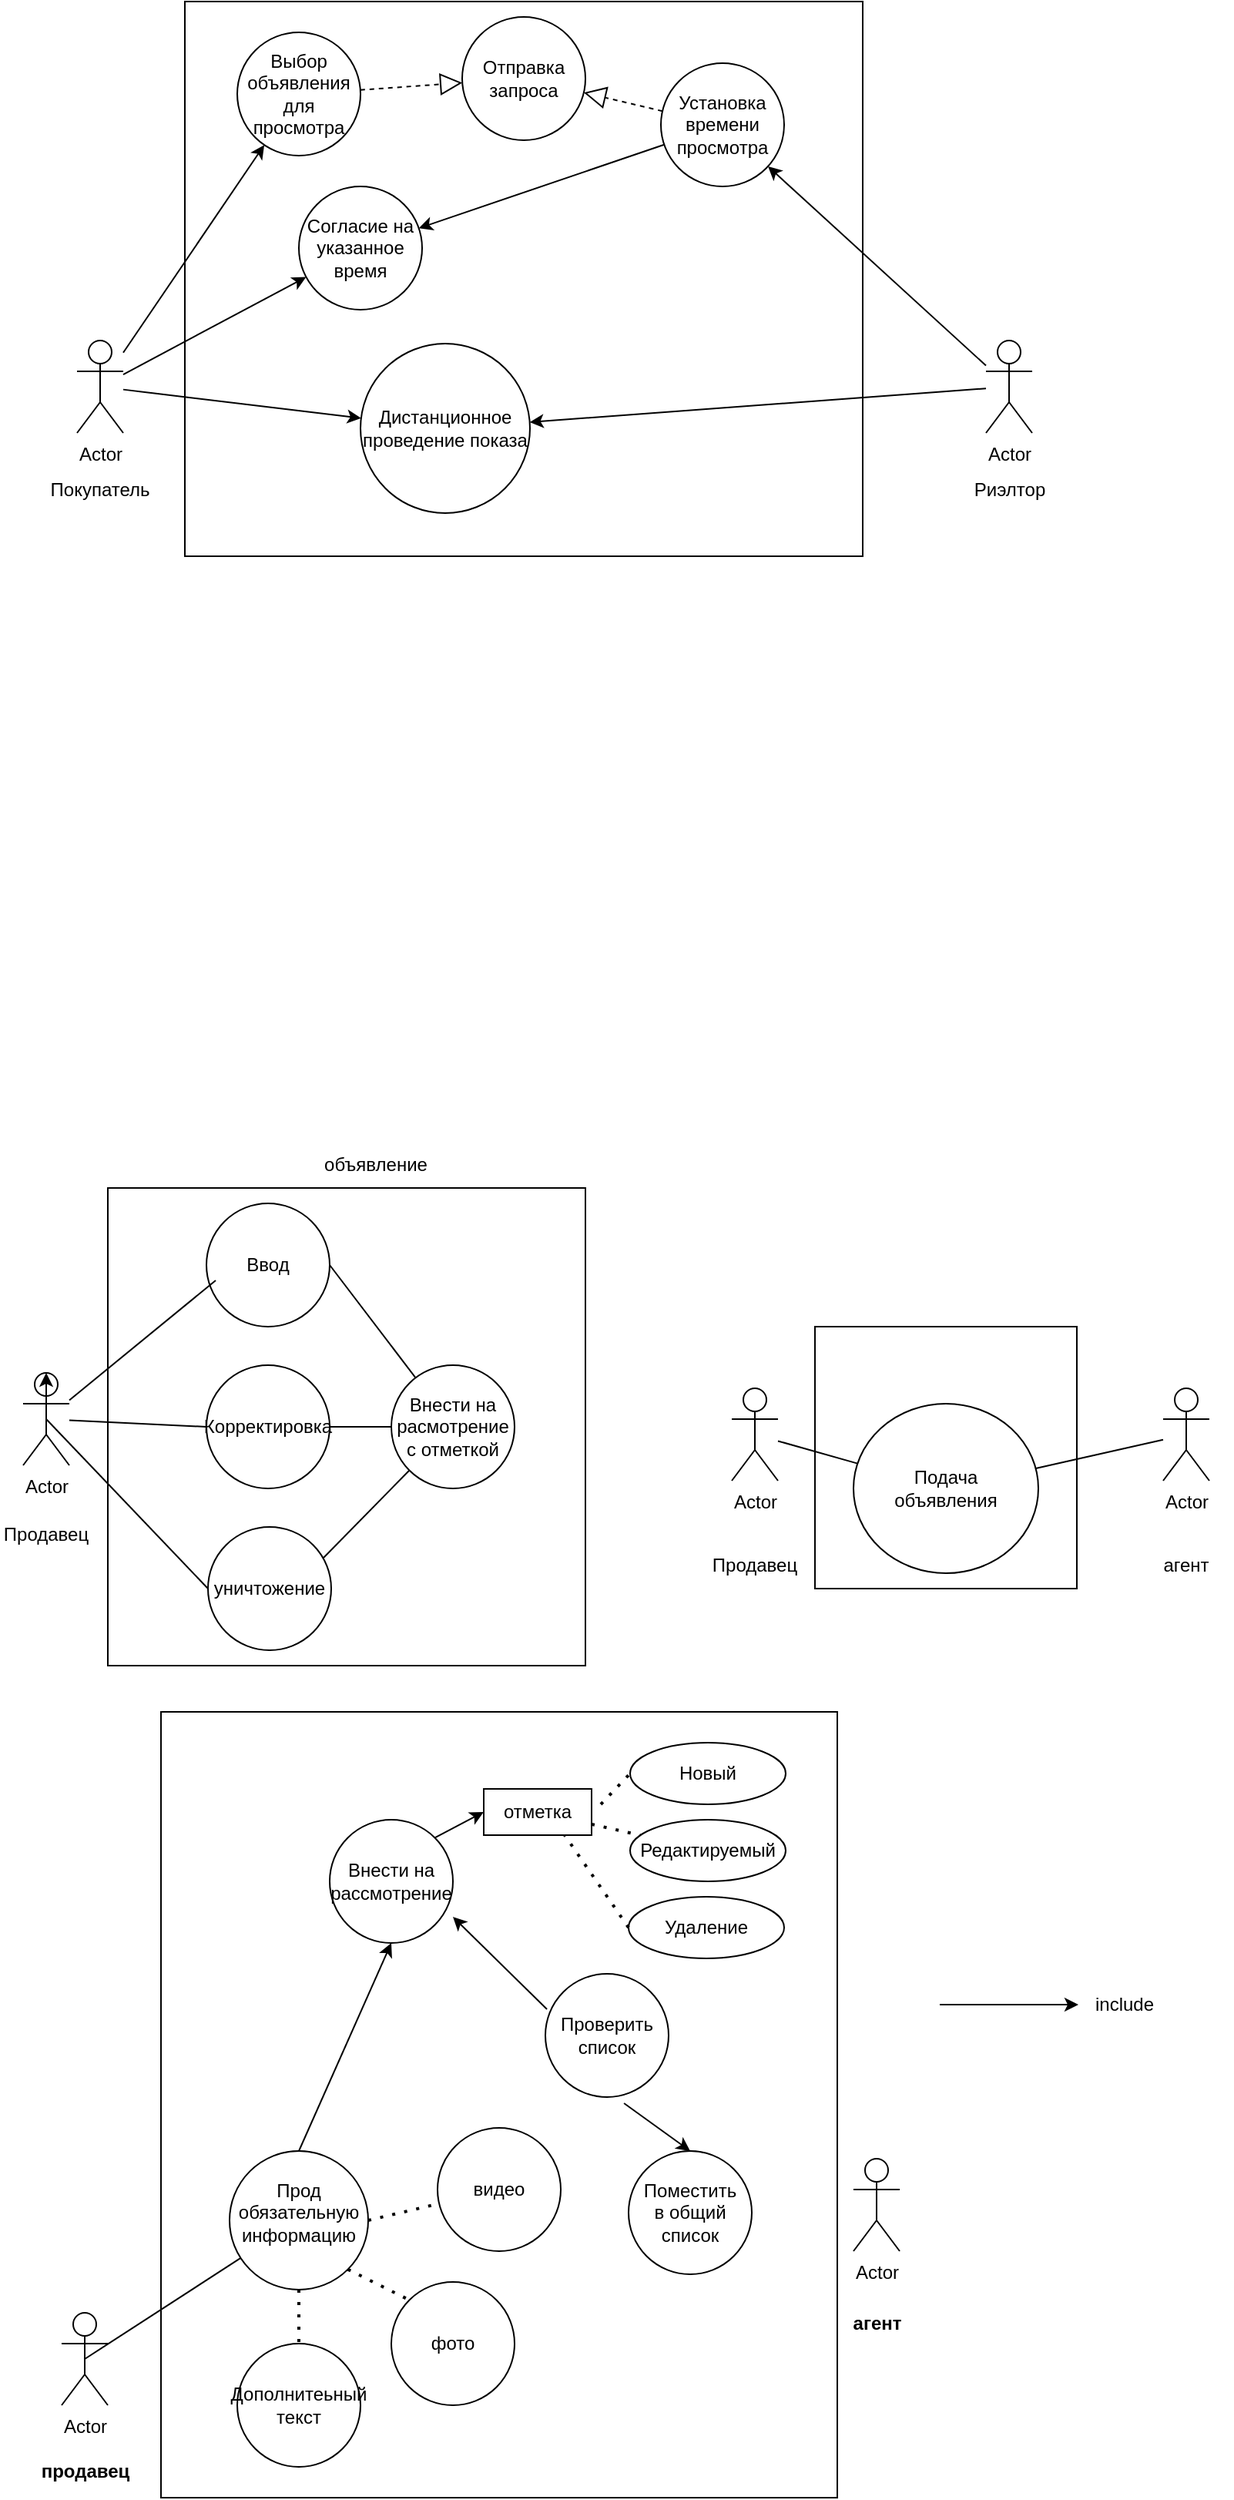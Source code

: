 <mxfile version="21.0.10" type="github">
  <diagram name="Страница 1" id="QJLPe6FTmYmP6zjZLV0D">
    <mxGraphModel dx="1066" dy="1777" grid="1" gridSize="10" guides="1" tooltips="1" connect="1" arrows="1" fold="1" page="1" pageScale="1" pageWidth="827" pageHeight="1169" math="0" shadow="0">
      <root>
        <mxCell id="0" />
        <mxCell id="1" parent="0" />
        <mxCell id="mQkJK_xvVJyAC3WAWVlx-47" value="" style="rounded=0;whiteSpace=wrap;html=1;" vertex="1" parent="1">
          <mxGeometry x="114.5" y="260" width="439" height="510" as="geometry" />
        </mxCell>
        <mxCell id="mQkJK_xvVJyAC3WAWVlx-12" value="Actor" style="shape=umlActor;verticalLabelPosition=bottom;verticalAlign=top;html=1;outlineConnect=0;" vertex="1" parent="1">
          <mxGeometry x="485" y="50" width="30" height="60" as="geometry" />
        </mxCell>
        <mxCell id="mQkJK_xvVJyAC3WAWVlx-13" value="Продавец" style="text;html=1;strokeColor=none;fillColor=none;align=center;verticalAlign=middle;whiteSpace=wrap;rounded=0;" vertex="1" parent="1">
          <mxGeometry x="470" y="150" width="60" height="30" as="geometry" />
        </mxCell>
        <mxCell id="mQkJK_xvVJyAC3WAWVlx-14" value="" style="whiteSpace=wrap;html=1;aspect=fixed;" vertex="1" parent="1">
          <mxGeometry x="539" y="10" width="170" height="170" as="geometry" />
        </mxCell>
        <mxCell id="mQkJK_xvVJyAC3WAWVlx-15" value="Actor" style="shape=umlActor;verticalLabelPosition=bottom;verticalAlign=top;html=1;outlineConnect=0;" vertex="1" parent="1">
          <mxGeometry x="765" y="50" width="30" height="60" as="geometry" />
        </mxCell>
        <mxCell id="mQkJK_xvVJyAC3WAWVlx-16" value="агент" style="text;html=1;strokeColor=none;fillColor=none;align=center;verticalAlign=middle;whiteSpace=wrap;rounded=0;" vertex="1" parent="1">
          <mxGeometry x="750" y="150" width="60" height="30" as="geometry" />
        </mxCell>
        <mxCell id="mQkJK_xvVJyAC3WAWVlx-17" value="" style="endArrow=none;html=1;rounded=0;" edge="1" parent="1" source="mQkJK_xvVJyAC3WAWVlx-12" target="mQkJK_xvVJyAC3WAWVlx-19">
          <mxGeometry width="50" height="50" relative="1" as="geometry">
            <mxPoint x="635" y="150" as="sourcePoint" />
            <mxPoint x="685" y="100" as="targetPoint" />
          </mxGeometry>
        </mxCell>
        <mxCell id="mQkJK_xvVJyAC3WAWVlx-18" value="" style="endArrow=none;html=1;rounded=0;" edge="1" parent="1" source="mQkJK_xvVJyAC3WAWVlx-19" target="mQkJK_xvVJyAC3WAWVlx-15">
          <mxGeometry width="50" height="50" relative="1" as="geometry">
            <mxPoint x="675" y="130" as="sourcePoint" />
            <mxPoint x="685" y="100" as="targetPoint" />
          </mxGeometry>
        </mxCell>
        <mxCell id="mQkJK_xvVJyAC3WAWVlx-19" value="" style="ellipse;whiteSpace=wrap;html=1;" vertex="1" parent="1">
          <mxGeometry x="564" y="60" width="120" height="110" as="geometry" />
        </mxCell>
        <mxCell id="mQkJK_xvVJyAC3WAWVlx-20" value="Подача объявления" style="text;html=1;strokeColor=none;fillColor=none;align=center;verticalAlign=middle;whiteSpace=wrap;rounded=0;" vertex="1" parent="1">
          <mxGeometry x="594" y="100" width="60" height="30" as="geometry" />
        </mxCell>
        <mxCell id="mQkJK_xvVJyAC3WAWVlx-21" value="Actor" style="shape=umlActor;verticalLabelPosition=bottom;verticalAlign=top;html=1;outlineConnect=0;" vertex="1" parent="1">
          <mxGeometry x="564" y="550" width="30" height="60" as="geometry" />
        </mxCell>
        <mxCell id="mQkJK_xvVJyAC3WAWVlx-22" value="Actor" style="shape=umlActor;verticalLabelPosition=bottom;verticalAlign=top;html=1;outlineConnect=0;" vertex="1" parent="1">
          <mxGeometry x="50" y="650" width="30" height="60" as="geometry" />
        </mxCell>
        <mxCell id="mQkJK_xvVJyAC3WAWVlx-23" value="" style="ellipse;whiteSpace=wrap;html=1;aspect=fixed;" vertex="1" parent="1">
          <mxGeometry x="159" y="545" width="90" height="90" as="geometry" />
        </mxCell>
        <mxCell id="mQkJK_xvVJyAC3WAWVlx-25" value="" style="endArrow=none;html=1;rounded=0;exitX=0.5;exitY=0.5;exitDx=0;exitDy=0;exitPerimeter=0;" edge="1" parent="1" source="mQkJK_xvVJyAC3WAWVlx-22" target="mQkJK_xvVJyAC3WAWVlx-23">
          <mxGeometry width="50" height="50" relative="1" as="geometry">
            <mxPoint x="124" y="665.789" as="sourcePoint" />
            <mxPoint x="434" y="380" as="targetPoint" />
          </mxGeometry>
        </mxCell>
        <mxCell id="mQkJK_xvVJyAC3WAWVlx-26" value="Прод&lt;br&gt;обязательную информацию" style="text;html=1;strokeColor=none;fillColor=none;align=center;verticalAlign=middle;whiteSpace=wrap;rounded=0;" vertex="1" parent="1">
          <mxGeometry x="174" y="570" width="60" height="30" as="geometry" />
        </mxCell>
        <mxCell id="mQkJK_xvVJyAC3WAWVlx-27" value="" style="endArrow=none;dashed=1;html=1;dashPattern=1 3;strokeWidth=2;rounded=0;exitX=0.5;exitY=1;exitDx=0;exitDy=0;" edge="1" parent="1" source="mQkJK_xvVJyAC3WAWVlx-23">
          <mxGeometry width="50" height="50" relative="1" as="geometry">
            <mxPoint x="244" y="680" as="sourcePoint" />
            <mxPoint x="204" y="670" as="targetPoint" />
          </mxGeometry>
        </mxCell>
        <mxCell id="mQkJK_xvVJyAC3WAWVlx-28" value="" style="ellipse;whiteSpace=wrap;html=1;aspect=fixed;" vertex="1" parent="1">
          <mxGeometry x="164" y="670" width="80" height="80" as="geometry" />
        </mxCell>
        <mxCell id="mQkJK_xvVJyAC3WAWVlx-29" value="Дополнитеьный текст" style="text;html=1;strokeColor=none;fillColor=none;align=center;verticalAlign=middle;whiteSpace=wrap;rounded=0;" vertex="1" parent="1">
          <mxGeometry x="174" y="695" width="60" height="30" as="geometry" />
        </mxCell>
        <mxCell id="mQkJK_xvVJyAC3WAWVlx-30" value="" style="ellipse;whiteSpace=wrap;html=1;aspect=fixed;" vertex="1" parent="1">
          <mxGeometry x="264" y="630" width="80" height="80" as="geometry" />
        </mxCell>
        <mxCell id="mQkJK_xvVJyAC3WAWVlx-31" value="" style="ellipse;whiteSpace=wrap;html=1;aspect=fixed;" vertex="1" parent="1">
          <mxGeometry x="294" y="530" width="80" height="80" as="geometry" />
        </mxCell>
        <mxCell id="mQkJK_xvVJyAC3WAWVlx-32" value="" style="endArrow=none;dashed=1;html=1;dashPattern=1 3;strokeWidth=2;rounded=0;exitX=1;exitY=0.5;exitDx=0;exitDy=0;" edge="1" parent="1" source="mQkJK_xvVJyAC3WAWVlx-23" target="mQkJK_xvVJyAC3WAWVlx-31">
          <mxGeometry width="50" height="50" relative="1" as="geometry">
            <mxPoint x="234" y="630" as="sourcePoint" />
            <mxPoint x="284" y="580" as="targetPoint" />
          </mxGeometry>
        </mxCell>
        <mxCell id="mQkJK_xvVJyAC3WAWVlx-33" value="" style="endArrow=none;dashed=1;html=1;dashPattern=1 3;strokeWidth=2;rounded=0;exitX=1;exitY=1;exitDx=0;exitDy=0;entryX=0;entryY=0;entryDx=0;entryDy=0;" edge="1" parent="1" source="mQkJK_xvVJyAC3WAWVlx-23" target="mQkJK_xvVJyAC3WAWVlx-30">
          <mxGeometry width="50" height="50" relative="1" as="geometry">
            <mxPoint x="234" y="670" as="sourcePoint" />
            <mxPoint x="284" y="620" as="targetPoint" />
          </mxGeometry>
        </mxCell>
        <mxCell id="mQkJK_xvVJyAC3WAWVlx-34" value="фото" style="text;html=1;strokeColor=none;fillColor=none;align=center;verticalAlign=middle;whiteSpace=wrap;rounded=0;" vertex="1" parent="1">
          <mxGeometry x="274" y="655" width="60" height="30" as="geometry" />
        </mxCell>
        <mxCell id="mQkJK_xvVJyAC3WAWVlx-35" value="видео" style="text;html=1;strokeColor=none;fillColor=none;align=center;verticalAlign=middle;whiteSpace=wrap;rounded=0;" vertex="1" parent="1">
          <mxGeometry x="304" y="555" width="60" height="30" as="geometry" />
        </mxCell>
        <mxCell id="mQkJK_xvVJyAC3WAWVlx-36" value="" style="ellipse;whiteSpace=wrap;html=1;aspect=fixed;" vertex="1" parent="1">
          <mxGeometry x="224" y="330" width="80" height="80" as="geometry" />
        </mxCell>
        <mxCell id="mQkJK_xvVJyAC3WAWVlx-37" value="Внести на рассмотрение" style="text;html=1;strokeColor=none;fillColor=none;align=center;verticalAlign=middle;whiteSpace=wrap;rounded=0;" vertex="1" parent="1">
          <mxGeometry x="234" y="355" width="60" height="30" as="geometry" />
        </mxCell>
        <mxCell id="mQkJK_xvVJyAC3WAWVlx-38" value="" style="endArrow=classic;html=1;rounded=0;exitX=0.5;exitY=0;exitDx=0;exitDy=0;entryX=0.5;entryY=1;entryDx=0;entryDy=0;" edge="1" parent="1" source="mQkJK_xvVJyAC3WAWVlx-23" target="mQkJK_xvVJyAC3WAWVlx-36">
          <mxGeometry width="50" height="50" relative="1" as="geometry">
            <mxPoint x="384" y="400" as="sourcePoint" />
            <mxPoint x="434" y="350" as="targetPoint" />
          </mxGeometry>
        </mxCell>
        <mxCell id="mQkJK_xvVJyAC3WAWVlx-39" value="" style="ellipse;whiteSpace=wrap;html=1;aspect=fixed;" vertex="1" parent="1">
          <mxGeometry x="364" y="430" width="80" height="80" as="geometry" />
        </mxCell>
        <mxCell id="mQkJK_xvVJyAC3WAWVlx-40" value="Проверить список" style="text;html=1;strokeColor=none;fillColor=none;align=center;verticalAlign=middle;whiteSpace=wrap;rounded=0;" vertex="1" parent="1">
          <mxGeometry x="374" y="455" width="60" height="30" as="geometry" />
        </mxCell>
        <mxCell id="mQkJK_xvVJyAC3WAWVlx-41" value="" style="endArrow=classic;html=1;rounded=0;exitX=0.013;exitY=0.288;exitDx=0;exitDy=0;entryX=1;entryY=0.788;entryDx=0;entryDy=0;entryPerimeter=0;exitPerimeter=0;" edge="1" parent="1" source="mQkJK_xvVJyAC3WAWVlx-39" target="mQkJK_xvVJyAC3WAWVlx-36">
          <mxGeometry width="50" height="50" relative="1" as="geometry">
            <mxPoint x="384" y="390" as="sourcePoint" />
            <mxPoint x="434" y="340" as="targetPoint" />
          </mxGeometry>
        </mxCell>
        <mxCell id="mQkJK_xvVJyAC3WAWVlx-42" value="агент" style="text;align=center;fontStyle=1;verticalAlign=middle;spacingLeft=3;spacingRight=3;strokeColor=none;rotatable=0;points=[[0,0.5],[1,0.5]];portConstraint=eastwest;html=1;" vertex="1" parent="1">
          <mxGeometry x="539" y="644" width="80" height="26" as="geometry" />
        </mxCell>
        <mxCell id="mQkJK_xvVJyAC3WAWVlx-43" value="продавец" style="text;align=center;fontStyle=1;verticalAlign=middle;spacingLeft=3;spacingRight=3;strokeColor=none;rotatable=0;points=[[0,0.5],[1,0.5]];portConstraint=eastwest;html=1;" vertex="1" parent="1">
          <mxGeometry x="25" y="740" width="80" height="26" as="geometry" />
        </mxCell>
        <mxCell id="mQkJK_xvVJyAC3WAWVlx-44" value="" style="ellipse;whiteSpace=wrap;html=1;aspect=fixed;" vertex="1" parent="1">
          <mxGeometry x="418" y="545" width="80" height="80" as="geometry" />
        </mxCell>
        <mxCell id="mQkJK_xvVJyAC3WAWVlx-45" value="Поместить в общий список" style="text;html=1;strokeColor=none;fillColor=none;align=center;verticalAlign=middle;whiteSpace=wrap;rounded=0;" vertex="1" parent="1">
          <mxGeometry x="428" y="570" width="60" height="30" as="geometry" />
        </mxCell>
        <mxCell id="mQkJK_xvVJyAC3WAWVlx-46" value="" style="endArrow=classic;html=1;rounded=0;exitX=0.638;exitY=1.05;exitDx=0;exitDy=0;exitPerimeter=0;entryX=0.5;entryY=0;entryDx=0;entryDy=0;" edge="1" parent="1" source="mQkJK_xvVJyAC3WAWVlx-39" target="mQkJK_xvVJyAC3WAWVlx-44">
          <mxGeometry width="50" height="50" relative="1" as="geometry">
            <mxPoint x="454" y="540" as="sourcePoint" />
            <mxPoint x="504" y="490" as="targetPoint" />
          </mxGeometry>
        </mxCell>
        <mxCell id="mQkJK_xvVJyAC3WAWVlx-48" value="" style="endArrow=classic;html=1;rounded=0;" edge="1" parent="1" target="mQkJK_xvVJyAC3WAWVlx-49">
          <mxGeometry width="50" height="50" relative="1" as="geometry">
            <mxPoint x="620" y="450" as="sourcePoint" />
            <mxPoint x="740" y="450" as="targetPoint" />
          </mxGeometry>
        </mxCell>
        <mxCell id="mQkJK_xvVJyAC3WAWVlx-49" value="include" style="text;html=1;strokeColor=none;fillColor=none;align=center;verticalAlign=middle;whiteSpace=wrap;rounded=0;" vertex="1" parent="1">
          <mxGeometry x="710" y="435" width="60" height="30" as="geometry" />
        </mxCell>
        <mxCell id="mQkJK_xvVJyAC3WAWVlx-50" value="Actor" style="shape=umlActor;verticalLabelPosition=bottom;verticalAlign=top;html=1;outlineConnect=0;" vertex="1" parent="1">
          <mxGeometry x="25" y="40" width="30" height="60" as="geometry" />
        </mxCell>
        <mxCell id="mQkJK_xvVJyAC3WAWVlx-51" value="" style="rounded=0;whiteSpace=wrap;html=1;" vertex="1" parent="1">
          <mxGeometry x="80" y="-80" width="310" height="310" as="geometry" />
        </mxCell>
        <mxCell id="mQkJK_xvVJyAC3WAWVlx-52" style="edgeStyle=orthogonalEdgeStyle;rounded=0;orthogonalLoop=1;jettySize=auto;html=1;exitX=0.5;exitY=0.5;exitDx=0;exitDy=0;exitPerimeter=0;entryX=0.5;entryY=0;entryDx=0;entryDy=0;entryPerimeter=0;" edge="1" parent="1" source="mQkJK_xvVJyAC3WAWVlx-50" target="mQkJK_xvVJyAC3WAWVlx-50">
          <mxGeometry relative="1" as="geometry" />
        </mxCell>
        <mxCell id="mQkJK_xvVJyAC3WAWVlx-53" value="Ввод" style="ellipse;whiteSpace=wrap;html=1;aspect=fixed;" vertex="1" parent="1">
          <mxGeometry x="144" y="-70" width="80" height="80" as="geometry" />
        </mxCell>
        <mxCell id="mQkJK_xvVJyAC3WAWVlx-54" value="Корректировка" style="ellipse;whiteSpace=wrap;html=1;aspect=fixed;" vertex="1" parent="1">
          <mxGeometry x="144" y="35" width="80" height="80" as="geometry" />
        </mxCell>
        <mxCell id="mQkJK_xvVJyAC3WAWVlx-55" value="уничтожение" style="ellipse;whiteSpace=wrap;html=1;aspect=fixed;" vertex="1" parent="1">
          <mxGeometry x="145" y="140" width="80" height="80" as="geometry" />
        </mxCell>
        <mxCell id="mQkJK_xvVJyAC3WAWVlx-57" value="Продавец" style="text;html=1;strokeColor=none;fillColor=none;align=center;verticalAlign=middle;whiteSpace=wrap;rounded=0;" vertex="1" parent="1">
          <mxGeometry x="10" y="130" width="60" height="30" as="geometry" />
        </mxCell>
        <mxCell id="mQkJK_xvVJyAC3WAWVlx-58" value="объявление" style="text;html=1;strokeColor=none;fillColor=none;align=center;verticalAlign=middle;whiteSpace=wrap;rounded=0;" vertex="1" parent="1">
          <mxGeometry x="224" y="-110" width="60" height="30" as="geometry" />
        </mxCell>
        <mxCell id="mQkJK_xvVJyAC3WAWVlx-60" value="" style="endArrow=none;html=1;rounded=0;entryX=0.075;entryY=0.625;entryDx=0;entryDy=0;entryPerimeter=0;" edge="1" parent="1" source="mQkJK_xvVJyAC3WAWVlx-50" target="mQkJK_xvVJyAC3WAWVlx-53">
          <mxGeometry width="50" height="50" relative="1" as="geometry">
            <mxPoint x="80" y="50" as="sourcePoint" />
            <mxPoint x="130" as="targetPoint" />
          </mxGeometry>
        </mxCell>
        <mxCell id="mQkJK_xvVJyAC3WAWVlx-61" value="" style="endArrow=none;html=1;rounded=0;entryX=0;entryY=0.5;entryDx=0;entryDy=0;" edge="1" parent="1" source="mQkJK_xvVJyAC3WAWVlx-50" target="mQkJK_xvVJyAC3WAWVlx-54">
          <mxGeometry width="50" height="50" relative="1" as="geometry">
            <mxPoint x="340" y="280" as="sourcePoint" />
            <mxPoint x="390" y="230" as="targetPoint" />
          </mxGeometry>
        </mxCell>
        <mxCell id="mQkJK_xvVJyAC3WAWVlx-62" value="" style="endArrow=none;html=1;rounded=0;exitX=0.5;exitY=0.5;exitDx=0;exitDy=0;exitPerimeter=0;entryX=0;entryY=0.5;entryDx=0;entryDy=0;" edge="1" parent="1" source="mQkJK_xvVJyAC3WAWVlx-50" target="mQkJK_xvVJyAC3WAWVlx-55">
          <mxGeometry width="50" height="50" relative="1" as="geometry">
            <mxPoint x="340" y="280" as="sourcePoint" />
            <mxPoint x="390" y="230" as="targetPoint" />
          </mxGeometry>
        </mxCell>
        <mxCell id="mQkJK_xvVJyAC3WAWVlx-64" value="Внести на расмотрение с отметкой" style="ellipse;whiteSpace=wrap;html=1;aspect=fixed;" vertex="1" parent="1">
          <mxGeometry x="264" y="35" width="80" height="80" as="geometry" />
        </mxCell>
        <mxCell id="mQkJK_xvVJyAC3WAWVlx-66" value="" style="endArrow=none;html=1;rounded=0;exitX=1;exitY=0.5;exitDx=0;exitDy=0;" edge="1" parent="1" source="mQkJK_xvVJyAC3WAWVlx-53" target="mQkJK_xvVJyAC3WAWVlx-64">
          <mxGeometry width="50" height="50" relative="1" as="geometry">
            <mxPoint x="270" y="10" as="sourcePoint" />
            <mxPoint x="320" y="-40" as="targetPoint" />
          </mxGeometry>
        </mxCell>
        <mxCell id="mQkJK_xvVJyAC3WAWVlx-67" value="" style="endArrow=none;html=1;rounded=0;" edge="1" parent="1" source="mQkJK_xvVJyAC3WAWVlx-54" target="mQkJK_xvVJyAC3WAWVlx-64">
          <mxGeometry width="50" height="50" relative="1" as="geometry">
            <mxPoint x="300" as="sourcePoint" />
            <mxPoint x="350" y="-50" as="targetPoint" />
          </mxGeometry>
        </mxCell>
        <mxCell id="mQkJK_xvVJyAC3WAWVlx-68" value="" style="endArrow=none;html=1;rounded=0;entryX=0;entryY=1;entryDx=0;entryDy=0;" edge="1" parent="1" target="mQkJK_xvVJyAC3WAWVlx-64">
          <mxGeometry width="50" height="50" relative="1" as="geometry">
            <mxPoint x="220" y="160" as="sourcePoint" />
            <mxPoint x="270" y="110" as="targetPoint" />
          </mxGeometry>
        </mxCell>
        <mxCell id="mQkJK_xvVJyAC3WAWVlx-69" value="отметка" style="rounded=0;whiteSpace=wrap;html=1;" vertex="1" parent="1">
          <mxGeometry x="324" y="310" width="70" height="30" as="geometry" />
        </mxCell>
        <mxCell id="mQkJK_xvVJyAC3WAWVlx-70" value="Новый" style="ellipse;whiteSpace=wrap;html=1;" vertex="1" parent="1">
          <mxGeometry x="419" y="280" width="101" height="40" as="geometry" />
        </mxCell>
        <mxCell id="mQkJK_xvVJyAC3WAWVlx-71" value="Редактируемый" style="ellipse;whiteSpace=wrap;html=1;" vertex="1" parent="1">
          <mxGeometry x="419" y="330" width="101" height="40" as="geometry" />
        </mxCell>
        <mxCell id="mQkJK_xvVJyAC3WAWVlx-72" value="Удаление" style="ellipse;whiteSpace=wrap;html=1;" vertex="1" parent="1">
          <mxGeometry x="418" y="380" width="101" height="40" as="geometry" />
        </mxCell>
        <mxCell id="mQkJK_xvVJyAC3WAWVlx-73" value="" style="endArrow=none;dashed=1;html=1;dashPattern=1 3;strokeWidth=2;rounded=0;entryX=0;entryY=0.5;entryDx=0;entryDy=0;" edge="1" parent="1" target="mQkJK_xvVJyAC3WAWVlx-70">
          <mxGeometry width="50" height="50" relative="1" as="geometry">
            <mxPoint x="400" y="320" as="sourcePoint" />
            <mxPoint x="420" y="290" as="targetPoint" />
          </mxGeometry>
        </mxCell>
        <mxCell id="mQkJK_xvVJyAC3WAWVlx-74" value="" style="endArrow=none;dashed=1;html=1;dashPattern=1 3;strokeWidth=2;rounded=0;" edge="1" parent="1" source="mQkJK_xvVJyAC3WAWVlx-69" target="mQkJK_xvVJyAC3WAWVlx-71">
          <mxGeometry width="50" height="50" relative="1" as="geometry">
            <mxPoint x="359" y="390" as="sourcePoint" />
            <mxPoint x="359" y="410.711" as="targetPoint" />
          </mxGeometry>
        </mxCell>
        <mxCell id="mQkJK_xvVJyAC3WAWVlx-75" value="" style="endArrow=none;dashed=1;html=1;dashPattern=1 3;strokeWidth=2;rounded=0;exitX=0;exitY=0.5;exitDx=0;exitDy=0;entryX=0.75;entryY=1;entryDx=0;entryDy=0;" edge="1" parent="1" source="mQkJK_xvVJyAC3WAWVlx-72" target="mQkJK_xvVJyAC3WAWVlx-69">
          <mxGeometry width="50" height="50" relative="1" as="geometry">
            <mxPoint x="369" y="410" as="sourcePoint" />
            <mxPoint x="419" y="360" as="targetPoint" />
          </mxGeometry>
        </mxCell>
        <mxCell id="mQkJK_xvVJyAC3WAWVlx-77" value="" style="endArrow=classic;html=1;rounded=0;exitX=1;exitY=0;exitDx=0;exitDy=0;entryX=0;entryY=0.5;entryDx=0;entryDy=0;" edge="1" parent="1" source="mQkJK_xvVJyAC3WAWVlx-36" target="mQkJK_xvVJyAC3WAWVlx-69">
          <mxGeometry width="50" height="50" relative="1" as="geometry">
            <mxPoint x="340" y="260" as="sourcePoint" />
            <mxPoint x="390" y="210" as="targetPoint" />
          </mxGeometry>
        </mxCell>
        <mxCell id="mQkJK_xvVJyAC3WAWVlx-78" value="Actor" style="shape=umlActor;verticalLabelPosition=bottom;verticalAlign=top;html=1;outlineConnect=0;" vertex="1" parent="1">
          <mxGeometry x="60" y="-630" width="30" height="60" as="geometry" />
        </mxCell>
        <mxCell id="mQkJK_xvVJyAC3WAWVlx-79" value="Покупатель" style="text;html=1;strokeColor=none;fillColor=none;align=center;verticalAlign=middle;whiteSpace=wrap;rounded=0;" vertex="1" parent="1">
          <mxGeometry x="45" y="-548" width="60" height="30" as="geometry" />
        </mxCell>
        <mxCell id="mQkJK_xvVJyAC3WAWVlx-80" value="" style="rounded=0;whiteSpace=wrap;html=1;" vertex="1" parent="1">
          <mxGeometry x="130" y="-850" width="440" height="360" as="geometry" />
        </mxCell>
        <mxCell id="mQkJK_xvVJyAC3WAWVlx-81" value="Выбор объявления для просмотра" style="ellipse;whiteSpace=wrap;html=1;aspect=fixed;" vertex="1" parent="1">
          <mxGeometry x="164" y="-830" width="80" height="80" as="geometry" />
        </mxCell>
        <mxCell id="mQkJK_xvVJyAC3WAWVlx-82" value="" style="endArrow=classic;html=1;rounded=0;" edge="1" parent="1" source="mQkJK_xvVJyAC3WAWVlx-78" target="mQkJK_xvVJyAC3WAWVlx-81">
          <mxGeometry width="50" height="50" relative="1" as="geometry">
            <mxPoint x="340" y="-500" as="sourcePoint" />
            <mxPoint x="390" y="-550" as="targetPoint" />
          </mxGeometry>
        </mxCell>
        <mxCell id="mQkJK_xvVJyAC3WAWVlx-87" value="Отправка запроса" style="ellipse;whiteSpace=wrap;html=1;aspect=fixed;" vertex="1" parent="1">
          <mxGeometry x="310" y="-840" width="80" height="80" as="geometry" />
        </mxCell>
        <mxCell id="mQkJK_xvVJyAC3WAWVlx-89" value="Установка времени просмотра" style="ellipse;whiteSpace=wrap;html=1;aspect=fixed;" vertex="1" parent="1">
          <mxGeometry x="439" y="-810" width="80" height="80" as="geometry" />
        </mxCell>
        <mxCell id="mQkJK_xvVJyAC3WAWVlx-91" value="Actor" style="shape=umlActor;verticalLabelPosition=bottom;verticalAlign=top;html=1;outlineConnect=0;" vertex="1" parent="1">
          <mxGeometry x="650" y="-630" width="30" height="60" as="geometry" />
        </mxCell>
        <mxCell id="mQkJK_xvVJyAC3WAWVlx-92" value="Риэлтор" style="text;html=1;align=center;verticalAlign=middle;resizable=0;points=[];autosize=1;strokeColor=none;fillColor=none;" vertex="1" parent="1">
          <mxGeometry x="630" y="-548" width="70" height="30" as="geometry" />
        </mxCell>
        <mxCell id="mQkJK_xvVJyAC3WAWVlx-93" value="" style="endArrow=block;dashed=1;endFill=0;endSize=12;html=1;rounded=0;" edge="1" parent="1" source="mQkJK_xvVJyAC3WAWVlx-81" target="mQkJK_xvVJyAC3WAWVlx-87">
          <mxGeometry width="160" relative="1" as="geometry">
            <mxPoint x="270" y="-460" as="sourcePoint" />
            <mxPoint x="430" y="-460" as="targetPoint" />
          </mxGeometry>
        </mxCell>
        <mxCell id="mQkJK_xvVJyAC3WAWVlx-94" value="" style="endArrow=block;dashed=1;endFill=0;endSize=12;html=1;rounded=0;" edge="1" parent="1" source="mQkJK_xvVJyAC3WAWVlx-89" target="mQkJK_xvVJyAC3WAWVlx-87">
          <mxGeometry width="160" relative="1" as="geometry">
            <mxPoint x="270" y="-460" as="sourcePoint" />
            <mxPoint x="430" y="-460" as="targetPoint" />
          </mxGeometry>
        </mxCell>
        <mxCell id="mQkJK_xvVJyAC3WAWVlx-95" value="" style="endArrow=classic;html=1;rounded=0;" edge="1" parent="1" source="mQkJK_xvVJyAC3WAWVlx-91" target="mQkJK_xvVJyAC3WAWVlx-89">
          <mxGeometry width="50" height="50" relative="1" as="geometry">
            <mxPoint x="340" y="-500" as="sourcePoint" />
            <mxPoint x="390" y="-550" as="targetPoint" />
          </mxGeometry>
        </mxCell>
        <mxCell id="mQkJK_xvVJyAC3WAWVlx-96" value="Согласие на указанное время" style="ellipse;whiteSpace=wrap;html=1;aspect=fixed;" vertex="1" parent="1">
          <mxGeometry x="204" y="-730" width="80" height="80" as="geometry" />
        </mxCell>
        <mxCell id="mQkJK_xvVJyAC3WAWVlx-97" value="" style="endArrow=classic;html=1;rounded=0;" edge="1" parent="1" source="mQkJK_xvVJyAC3WAWVlx-78" target="mQkJK_xvVJyAC3WAWVlx-96">
          <mxGeometry width="50" height="50" relative="1" as="geometry">
            <mxPoint x="340" y="-500" as="sourcePoint" />
            <mxPoint x="390" y="-550" as="targetPoint" />
          </mxGeometry>
        </mxCell>
        <mxCell id="mQkJK_xvVJyAC3WAWVlx-98" value="" style="endArrow=classic;html=1;rounded=0;" edge="1" parent="1" source="mQkJK_xvVJyAC3WAWVlx-89" target="mQkJK_xvVJyAC3WAWVlx-96">
          <mxGeometry width="50" height="50" relative="1" as="geometry">
            <mxPoint x="340" y="-500" as="sourcePoint" />
            <mxPoint x="390" y="-550" as="targetPoint" />
          </mxGeometry>
        </mxCell>
        <mxCell id="mQkJK_xvVJyAC3WAWVlx-100" value="Дистанционное проведение показа" style="ellipse;whiteSpace=wrap;html=1;aspect=fixed;" vertex="1" parent="1">
          <mxGeometry x="244" y="-628" width="110" height="110" as="geometry" />
        </mxCell>
        <mxCell id="mQkJK_xvVJyAC3WAWVlx-101" value="" style="endArrow=classic;html=1;rounded=0;" edge="1" parent="1" source="mQkJK_xvVJyAC3WAWVlx-78" target="mQkJK_xvVJyAC3WAWVlx-100">
          <mxGeometry width="50" height="50" relative="1" as="geometry">
            <mxPoint x="340" y="-500" as="sourcePoint" />
            <mxPoint x="390" y="-550" as="targetPoint" />
          </mxGeometry>
        </mxCell>
        <mxCell id="mQkJK_xvVJyAC3WAWVlx-102" value="" style="endArrow=classic;html=1;rounded=0;" edge="1" parent="1" source="mQkJK_xvVJyAC3WAWVlx-91" target="mQkJK_xvVJyAC3WAWVlx-100">
          <mxGeometry width="50" height="50" relative="1" as="geometry">
            <mxPoint x="340" y="-500" as="sourcePoint" />
            <mxPoint x="390" y="-550" as="targetPoint" />
          </mxGeometry>
        </mxCell>
      </root>
    </mxGraphModel>
  </diagram>
</mxfile>
